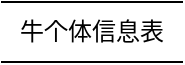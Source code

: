 <mxfile version="15.7.0" type="github">
  <diagram id="PhO16UAb1bBxQCCEMA57" name="Page-1">
    <mxGraphModel dx="570" dy="303" grid="1" gridSize="10" guides="1" tooltips="1" connect="1" arrows="1" fold="1" page="1" pageScale="1" pageWidth="827" pageHeight="1169" math="0" shadow="0">
      <root>
        <mxCell id="0" />
        <mxCell id="1" parent="0" />
        <mxCell id="wGLRBGFEHYjUbP7ZM2yr-5" value="牛个体信息表" style="shape=partialRectangle;whiteSpace=wrap;html=1;left=0;right=0;fillColor=none;" vertex="1" parent="1">
          <mxGeometry x="150" y="150" width="90" height="30" as="geometry" />
        </mxCell>
      </root>
    </mxGraphModel>
  </diagram>
</mxfile>
